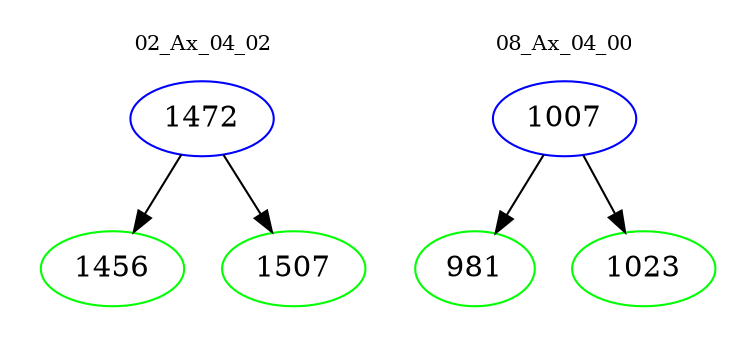 digraph{
subgraph cluster_0 {
color = white
label = "02_Ax_04_02";
fontsize=10;
T0_1472 [label="1472", color="blue"]
T0_1472 -> T0_1456 [color="black"]
T0_1456 [label="1456", color="green"]
T0_1472 -> T0_1507 [color="black"]
T0_1507 [label="1507", color="green"]
}
subgraph cluster_1 {
color = white
label = "08_Ax_04_00";
fontsize=10;
T1_1007 [label="1007", color="blue"]
T1_1007 -> T1_981 [color="black"]
T1_981 [label="981", color="green"]
T1_1007 -> T1_1023 [color="black"]
T1_1023 [label="1023", color="green"]
}
}
